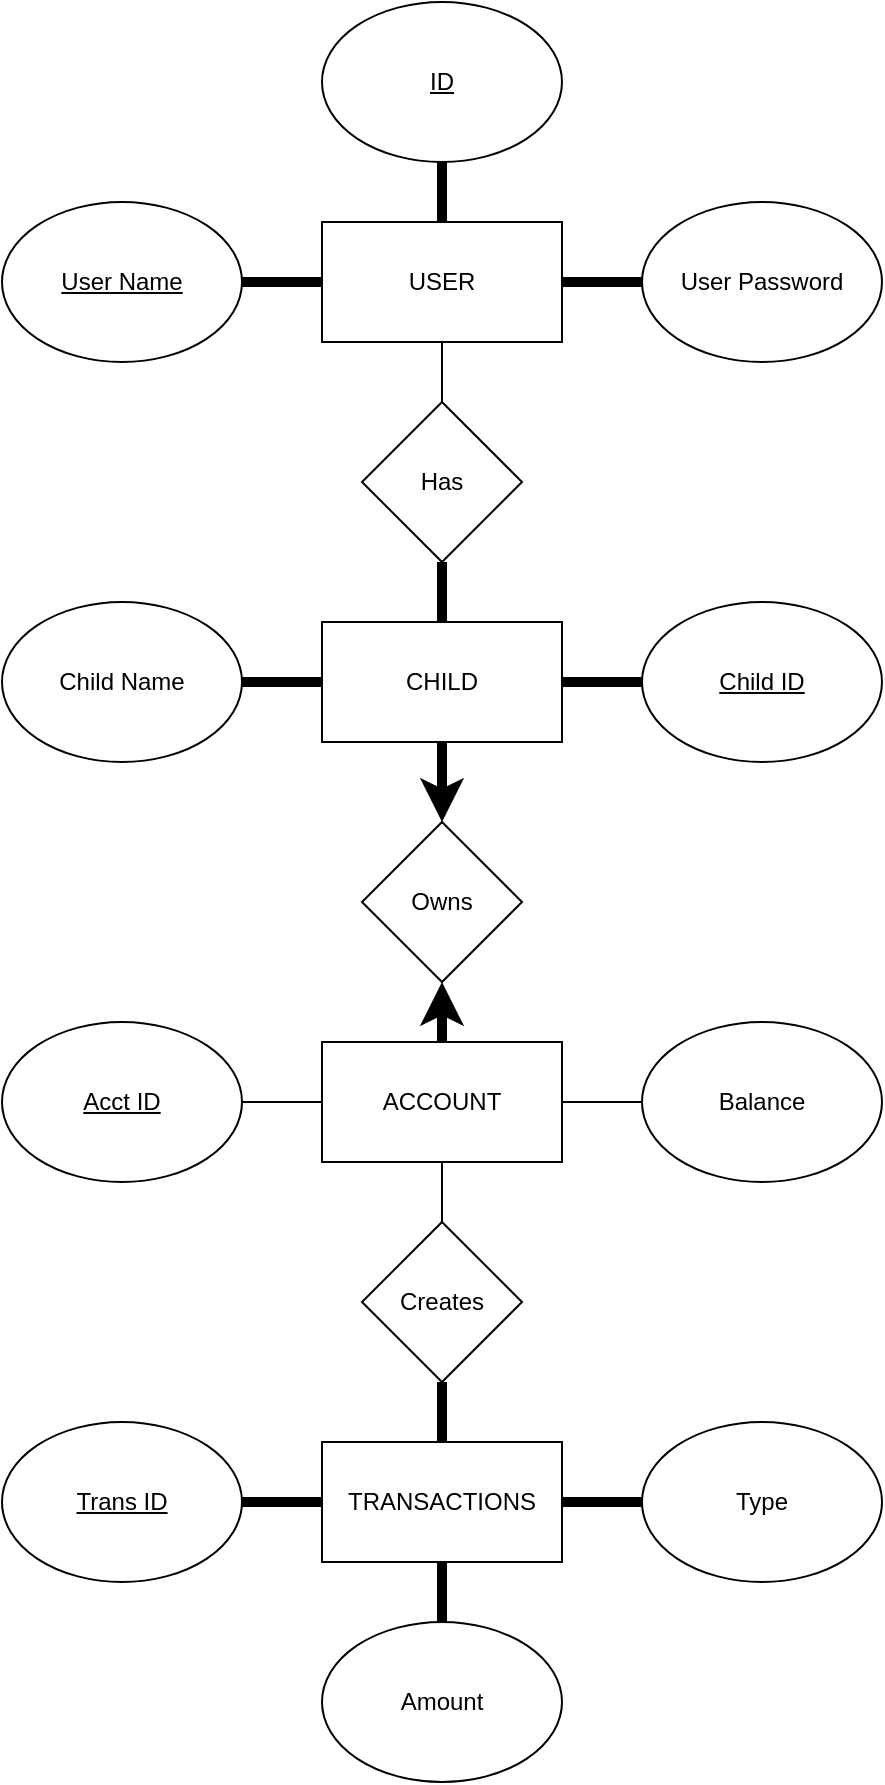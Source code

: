 <mxfile>
    <diagram id="8PEuAgy_GorUIeGcYktu" name="Page-1">
        <mxGraphModel dx="1251" dy="1195" grid="1" gridSize="10" guides="1" tooltips="1" connect="1" arrows="1" fold="1" page="1" pageScale="1" pageWidth="850" pageHeight="1100" math="0" shadow="0">
            <root>
                <mxCell id="0"/>
                <mxCell id="1" parent="0"/>
                <mxCell id="34" value="" style="edgeStyle=none;html=1;endArrow=none;endFill=0;strokeWidth=5;" edge="1" parent="1" target="22">
                    <mxGeometry relative="1" as="geometry">
                        <mxPoint x="270" y="140" as="sourcePoint"/>
                    </mxGeometry>
                </mxCell>
                <mxCell id="35" style="edgeStyle=none;html=1;exitX=0.5;exitY=0;exitDx=0;exitDy=0;entryX=0.5;entryY=1;entryDx=0;entryDy=0;strokeWidth=5;endArrow=none;endFill=0;" edge="1" parent="1" source="20" target="21">
                    <mxGeometry relative="1" as="geometry"/>
                </mxCell>
                <mxCell id="36" style="edgeStyle=none;html=1;exitX=1;exitY=0.5;exitDx=0;exitDy=0;entryX=0;entryY=0.5;entryDx=0;entryDy=0;strokeWidth=5;endArrow=none;endFill=0;" edge="1" parent="1" source="20" target="23">
                    <mxGeometry relative="1" as="geometry"/>
                </mxCell>
                <mxCell id="39" value="" style="edgeStyle=none;html=1;strokeWidth=1;endArrow=none;endFill=0;" edge="1" parent="1" source="20" target="38">
                    <mxGeometry relative="1" as="geometry"/>
                </mxCell>
                <mxCell id="20" value="USER" style="rounded=0;whiteSpace=wrap;html=1;" vertex="1" parent="1">
                    <mxGeometry x="270" y="110" width="120" height="60" as="geometry"/>
                </mxCell>
                <mxCell id="21" value="&lt;u&gt;ID&lt;/u&gt;" style="ellipse;whiteSpace=wrap;html=1;" vertex="1" parent="1">
                    <mxGeometry x="270" width="120" height="80" as="geometry"/>
                </mxCell>
                <mxCell id="22" value="&lt;u&gt;User Name&lt;/u&gt;" style="ellipse;whiteSpace=wrap;html=1;" vertex="1" parent="1">
                    <mxGeometry x="110" y="100" width="120" height="80" as="geometry"/>
                </mxCell>
                <mxCell id="23" value="User Password" style="ellipse;whiteSpace=wrap;html=1;" vertex="1" parent="1">
                    <mxGeometry x="430" y="100" width="120" height="80" as="geometry"/>
                </mxCell>
                <mxCell id="40" style="edgeStyle=none;html=1;exitX=0.5;exitY=0;exitDx=0;exitDy=0;entryX=0.5;entryY=1;entryDx=0;entryDy=0;strokeWidth=5;endArrow=none;endFill=0;" edge="1" parent="1" source="24" target="38">
                    <mxGeometry relative="1" as="geometry"/>
                </mxCell>
                <mxCell id="41" style="edgeStyle=none;html=1;exitX=0;exitY=0.5;exitDx=0;exitDy=0;entryX=1;entryY=0.5;entryDx=0;entryDy=0;strokeWidth=5;endArrow=none;endFill=0;" edge="1" parent="1" source="24" target="25">
                    <mxGeometry relative="1" as="geometry"/>
                </mxCell>
                <mxCell id="44" style="edgeStyle=none;html=1;exitX=0.5;exitY=1;exitDx=0;exitDy=0;entryX=0.5;entryY=0;entryDx=0;entryDy=0;strokeWidth=5;endArrow=classic;endFill=1;" edge="1" parent="1" source="24" target="43">
                    <mxGeometry relative="1" as="geometry"/>
                </mxCell>
                <mxCell id="24" value="CHILD" style="rounded=0;whiteSpace=wrap;html=1;" vertex="1" parent="1">
                    <mxGeometry x="270" y="310" width="120" height="60" as="geometry"/>
                </mxCell>
                <mxCell id="25" value="Child Name" style="ellipse;whiteSpace=wrap;html=1;" vertex="1" parent="1">
                    <mxGeometry x="110" y="300" width="120" height="80" as="geometry"/>
                </mxCell>
                <mxCell id="42" style="edgeStyle=none;html=1;exitX=0;exitY=0.5;exitDx=0;exitDy=0;entryX=1;entryY=0.5;entryDx=0;entryDy=0;strokeWidth=1;endArrow=none;endFill=0;" edge="1" parent="1" source="26" target="24">
                    <mxGeometry relative="1" as="geometry"/>
                </mxCell>
                <mxCell id="55" value="" style="edgeStyle=none;html=1;strokeWidth=5;endArrow=none;endFill=0;" edge="1" parent="1" source="26" target="24">
                    <mxGeometry relative="1" as="geometry"/>
                </mxCell>
                <mxCell id="26" value="&lt;u&gt;Child ID&lt;/u&gt;" style="ellipse;whiteSpace=wrap;html=1;" vertex="1" parent="1">
                    <mxGeometry x="430" y="300" width="120" height="80" as="geometry"/>
                </mxCell>
                <mxCell id="46" style="edgeStyle=none;html=1;exitX=0;exitY=0.5;exitDx=0;exitDy=0;entryX=1;entryY=0.5;entryDx=0;entryDy=0;strokeWidth=1;endArrow=none;endFill=0;" edge="1" parent="1" source="27" target="28">
                    <mxGeometry relative="1" as="geometry"/>
                </mxCell>
                <mxCell id="50" value="" style="edgeStyle=none;html=1;strokeWidth=1;endArrow=none;endFill=0;" edge="1" parent="1" source="27" target="49">
                    <mxGeometry relative="1" as="geometry"/>
                </mxCell>
                <mxCell id="27" value="ACCOUNT" style="rounded=0;whiteSpace=wrap;html=1;" vertex="1" parent="1">
                    <mxGeometry x="270" y="520" width="120" height="60" as="geometry"/>
                </mxCell>
                <mxCell id="28" value="&lt;u&gt;Acct ID&lt;/u&gt;" style="ellipse;whiteSpace=wrap;html=1;" vertex="1" parent="1">
                    <mxGeometry x="110" y="510" width="120" height="80" as="geometry"/>
                </mxCell>
                <mxCell id="48" style="edgeStyle=none;html=1;exitX=0;exitY=0.5;exitDx=0;exitDy=0;entryX=1;entryY=0.5;entryDx=0;entryDy=0;strokeWidth=1;endArrow=none;endFill=0;" edge="1" parent="1" source="29" target="27">
                    <mxGeometry relative="1" as="geometry"/>
                </mxCell>
                <mxCell id="29" value="Balance" style="ellipse;whiteSpace=wrap;html=1;" vertex="1" parent="1">
                    <mxGeometry x="430" y="510" width="120" height="80" as="geometry"/>
                </mxCell>
                <mxCell id="52" style="edgeStyle=none;html=1;exitX=0;exitY=0.5;exitDx=0;exitDy=0;entryX=1;entryY=0.5;entryDx=0;entryDy=0;strokeWidth=5;endArrow=none;endFill=0;" edge="1" parent="1" source="30" target="31">
                    <mxGeometry relative="1" as="geometry"/>
                </mxCell>
                <mxCell id="53" style="edgeStyle=none;html=1;exitX=1;exitY=0.5;exitDx=0;exitDy=0;entryX=0;entryY=0.5;entryDx=0;entryDy=0;strokeWidth=5;endArrow=none;endFill=0;" edge="1" parent="1" source="30" target="33">
                    <mxGeometry relative="1" as="geometry"/>
                </mxCell>
                <mxCell id="54" style="edgeStyle=none;html=1;exitX=0.5;exitY=1;exitDx=0;exitDy=0;entryX=0.5;entryY=0;entryDx=0;entryDy=0;strokeWidth=5;endArrow=none;endFill=0;" edge="1" parent="1" source="30" target="32">
                    <mxGeometry relative="1" as="geometry"/>
                </mxCell>
                <mxCell id="30" value="TRANSACTIONS" style="rounded=0;whiteSpace=wrap;html=1;" vertex="1" parent="1">
                    <mxGeometry x="270" y="720" width="120" height="60" as="geometry"/>
                </mxCell>
                <mxCell id="31" value="&lt;u&gt;Trans ID&lt;/u&gt;" style="ellipse;whiteSpace=wrap;html=1;" vertex="1" parent="1">
                    <mxGeometry x="110" y="710" width="120" height="80" as="geometry"/>
                </mxCell>
                <mxCell id="32" value="Amount" style="ellipse;whiteSpace=wrap;html=1;" vertex="1" parent="1">
                    <mxGeometry x="270" y="810" width="120" height="80" as="geometry"/>
                </mxCell>
                <mxCell id="33" value="Type" style="ellipse;whiteSpace=wrap;html=1;" vertex="1" parent="1">
                    <mxGeometry x="430" y="710" width="120" height="80" as="geometry"/>
                </mxCell>
                <mxCell id="38" value="Has" style="rhombus;whiteSpace=wrap;html=1;rounded=0;" vertex="1" parent="1">
                    <mxGeometry x="290" y="200" width="80" height="80" as="geometry"/>
                </mxCell>
                <mxCell id="45" style="edgeStyle=none;html=1;exitX=0.5;exitY=0;exitDx=0;exitDy=0;entryX=0.5;entryY=1;entryDx=0;entryDy=0;strokeWidth=5;endArrow=classic;endFill=1;" edge="1" parent="1" source="27" target="43">
                    <mxGeometry relative="1" as="geometry"/>
                </mxCell>
                <mxCell id="43" value="Owns" style="rhombus;whiteSpace=wrap;html=1;rounded=0;" vertex="1" parent="1">
                    <mxGeometry x="290" y="410" width="80" height="80" as="geometry"/>
                </mxCell>
                <mxCell id="51" style="edgeStyle=none;html=1;exitX=0.5;exitY=1;exitDx=0;exitDy=0;entryX=0.5;entryY=0;entryDx=0;entryDy=0;strokeWidth=5;endArrow=none;endFill=0;" edge="1" parent="1" source="49" target="30">
                    <mxGeometry relative="1" as="geometry"/>
                </mxCell>
                <mxCell id="49" value="Creates" style="rhombus;whiteSpace=wrap;html=1;rounded=0;" vertex="1" parent="1">
                    <mxGeometry x="290" y="610" width="80" height="80" as="geometry"/>
                </mxCell>
            </root>
        </mxGraphModel>
    </diagram>
</mxfile>